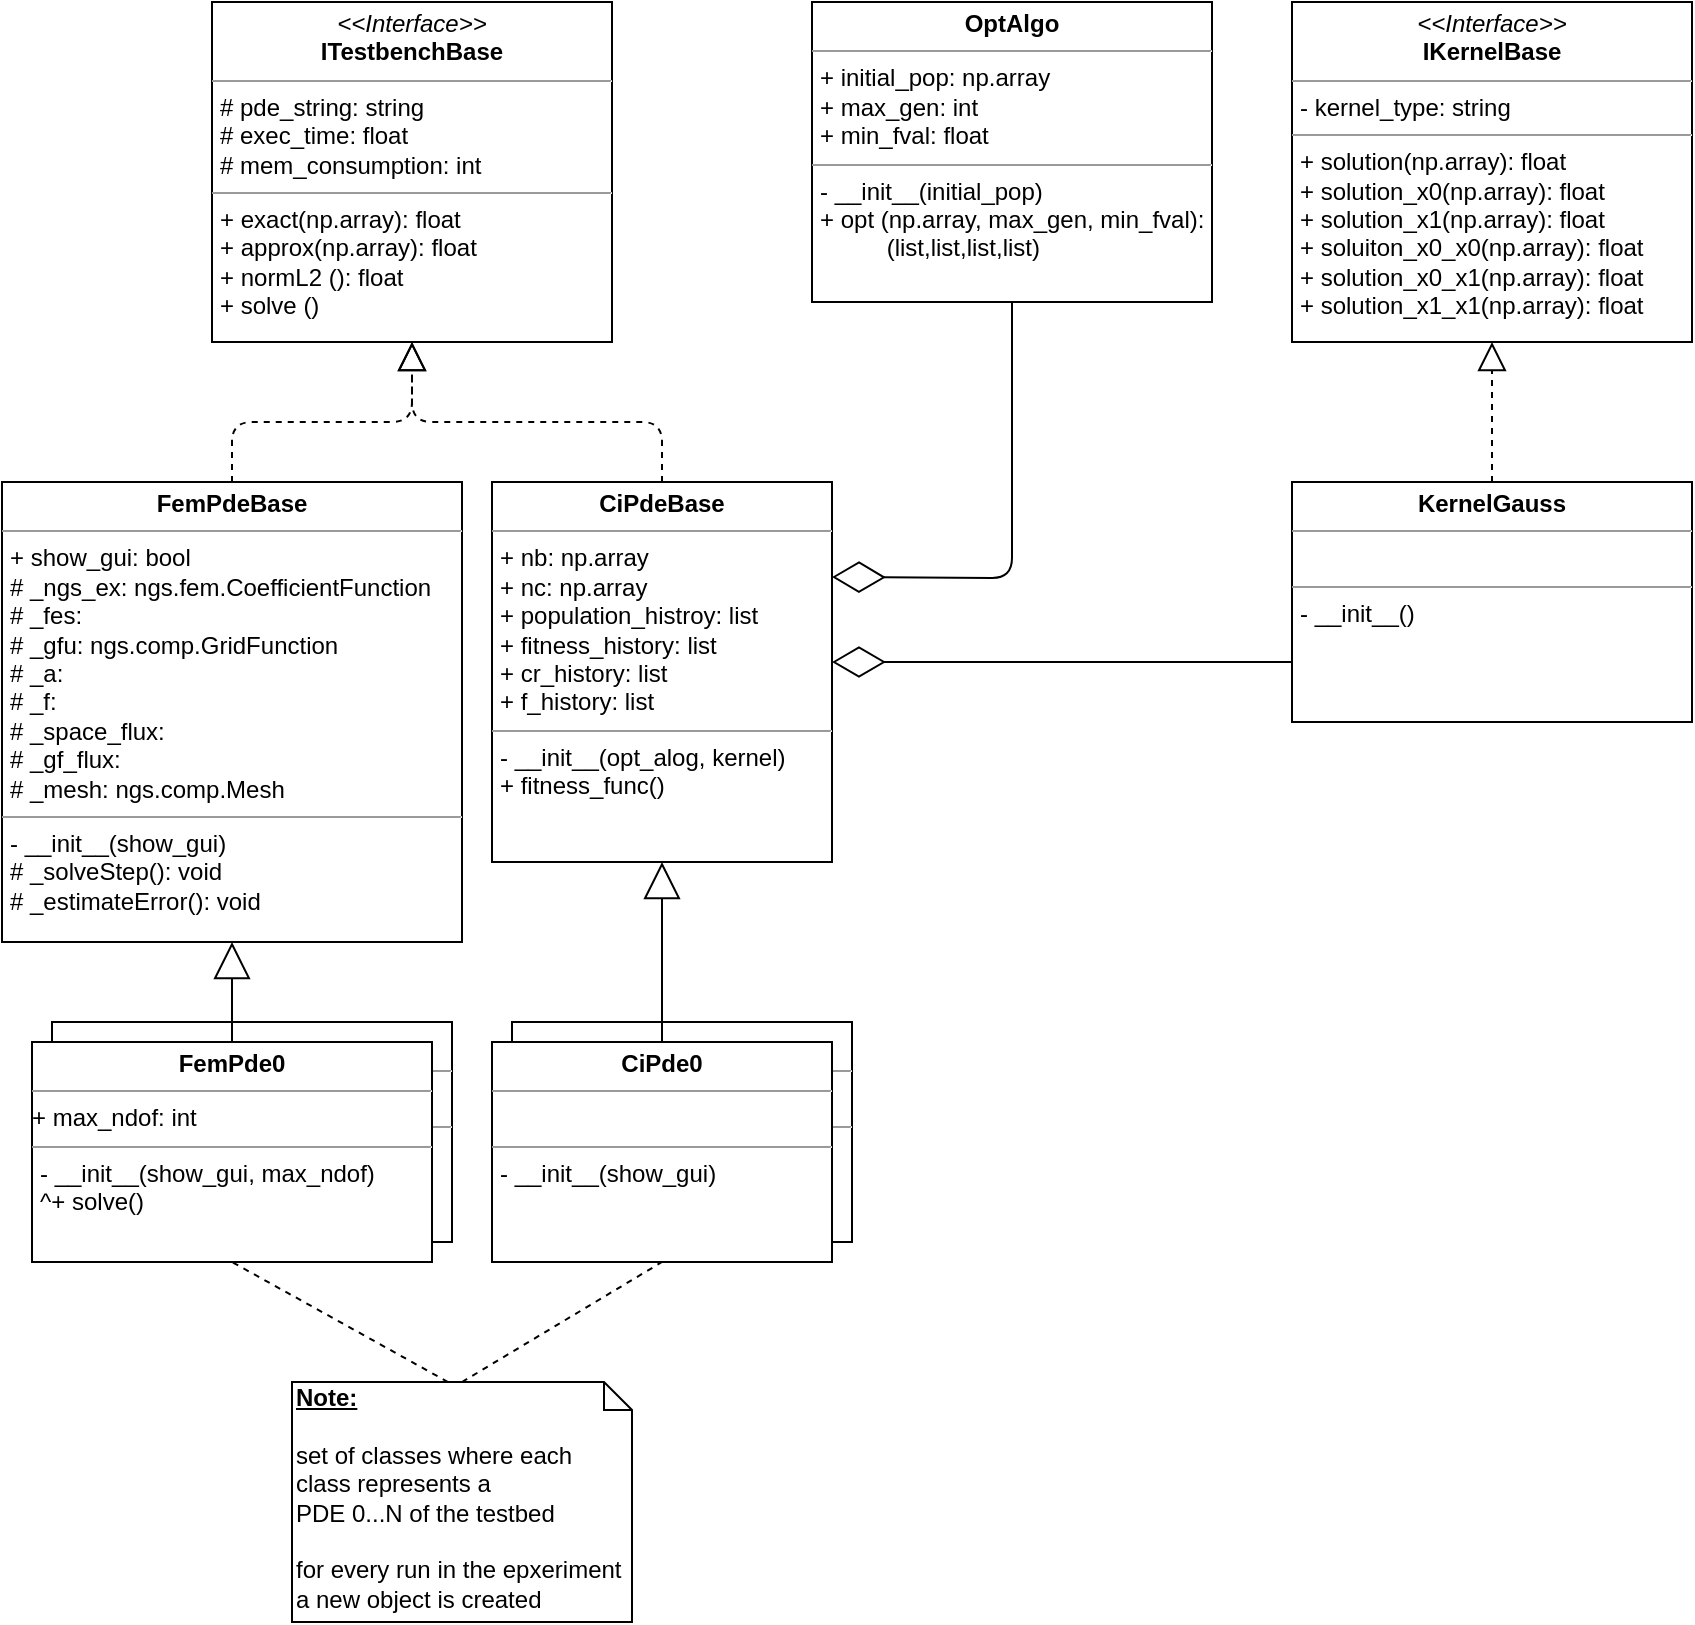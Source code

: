 <mxfile version="12.9.12" type="device"><diagram name="Page-1" id="c4acf3e9-155e-7222-9cf6-157b1a14988f"><mxGraphModel dx="2272" dy="801" grid="1" gridSize="10" guides="1" tooltips="1" connect="1" arrows="1" fold="1" page="1" pageScale="1" pageWidth="850" pageHeight="1100" background="#ffffff" math="0" shadow="0"><root><mxCell id="0"/><mxCell id="1" parent="0"/><mxCell id="mOhR2xE8CFZFWW8473Mu-9" value="&lt;p style=&quot;margin: 0px ; margin-top: 4px ; text-align: center&quot;&gt;&lt;br&gt;&lt;/p&gt;&lt;hr size=&quot;1&quot;&gt;&lt;div&gt;&lt;br&gt;&lt;/div&gt;&lt;hr size=&quot;1&quot;&gt;&lt;p style=&quot;margin: 0px ; margin-left: 4px&quot;&gt;&lt;br&gt;&lt;/p&gt;" style="verticalAlign=top;align=left;overflow=fill;fontSize=12;fontFamily=Helvetica;html=1;" parent="1" vertex="1"><mxGeometry x="250" y="550" width="170" height="110" as="geometry"/></mxCell><mxCell id="mOhR2xE8CFZFWW8473Mu-8" value="&lt;p style=&quot;margin: 0px ; margin-top: 4px ; text-align: center&quot;&gt;&lt;br&gt;&lt;/p&gt;&lt;hr size=&quot;1&quot;&gt;&lt;div&gt;&lt;br&gt;&lt;/div&gt;&lt;hr size=&quot;1&quot;&gt;&lt;p style=&quot;margin: 0px ; margin-left: 4px&quot;&gt;&lt;br&gt;&lt;/p&gt;" style="verticalAlign=top;align=left;overflow=fill;fontSize=12;fontFamily=Helvetica;html=1;" parent="1" vertex="1"><mxGeometry x="20" y="550" width="200" height="110" as="geometry"/></mxCell><mxCell id="5d2195bd80daf111-18" value="&lt;p style=&quot;margin: 0px ; margin-top: 4px ; text-align: center&quot;&gt;&lt;i&gt;&amp;lt;&amp;lt;Interface&amp;gt;&amp;gt;&lt;/i&gt;&lt;br&gt;&lt;b&gt;ITestbenchBase&lt;/b&gt;&lt;/p&gt;&lt;hr size=&quot;1&quot;&gt;&lt;p style=&quot;margin: 0px ; margin-left: 4px&quot;&gt;# pde_string: string&lt;br&gt;# exec_time: float&lt;/p&gt;&lt;p style=&quot;margin: 0px ; margin-left: 4px&quot;&gt;# mem_consumption: int&lt;br&gt;&lt;/p&gt;&lt;hr size=&quot;1&quot;&gt;&lt;p style=&quot;margin: 0px ; margin-left: 4px&quot;&gt;+ exact(np.array): float&lt;br&gt;+ approx(np.array): float&lt;/p&gt;&lt;p style=&quot;margin: 0px ; margin-left: 4px&quot;&gt;+ normL2 (): float&lt;/p&gt;&lt;p style=&quot;margin: 0px ; margin-left: 4px&quot;&gt;+ solve ()&lt;/p&gt;" style="verticalAlign=top;align=left;overflow=fill;fontSize=12;fontFamily=Helvetica;html=1;rounded=0;shadow=0;comic=0;labelBackgroundColor=none;strokeWidth=1" parent="1" vertex="1"><mxGeometry x="100" y="40" width="200" height="170" as="geometry"/></mxCell><mxCell id="OqN1oSKdxXawtuKfXdIL-16" value="&lt;p style=&quot;margin: 0px ; margin-top: 4px ; text-align: center&quot;&gt;&lt;i&gt;&amp;lt;&amp;lt;Interface&amp;gt;&amp;gt;&lt;/i&gt;&lt;br&gt;&lt;b&gt;IKernelBase&lt;/b&gt;&lt;/p&gt;&lt;hr size=&quot;1&quot;&gt;&lt;p style=&quot;margin: 0px ; margin-left: 4px&quot;&gt;- kernel_type: string&lt;br&gt;&lt;/p&gt;&lt;hr size=&quot;1&quot;&gt;&lt;p style=&quot;margin: 0px ; margin-left: 4px&quot;&gt;+ solution(np.array): float&lt;br&gt;+ solution_x0(np.array): float&lt;/p&gt;&lt;p style=&quot;margin: 0px ; margin-left: 4px&quot;&gt;+ solution_x1(np.array): float&lt;/p&gt;&lt;p style=&quot;margin: 0px ; margin-left: 4px&quot;&gt;+ soluiton_x0_x0(np.array): float&lt;/p&gt;&lt;p style=&quot;margin: 0px ; margin-left: 4px&quot;&gt;+ solution_x0_x1(np.array): float&lt;/p&gt;&lt;p style=&quot;margin: 0px ; margin-left: 4px&quot;&gt;+ solution_x1_x1(np.array): float&lt;/p&gt;" style="verticalAlign=top;align=left;overflow=fill;fontSize=12;fontFamily=Helvetica;html=1;rounded=0;shadow=0;comic=0;labelBackgroundColor=none;strokeWidth=1" parent="1" vertex="1"><mxGeometry x="640" y="40" width="200" height="170" as="geometry"/></mxCell><mxCell id="xsPXz_OzfztTlI7cCrGP-11" value="&lt;p style=&quot;margin: 0px ; margin-top: 4px ; text-align: center&quot;&gt;&lt;b&gt;FemPdeBase&lt;/b&gt;&lt;br&gt;&lt;/p&gt;&lt;hr size=&quot;1&quot;&gt;&lt;p style=&quot;margin: 0px ; margin-left: 4px&quot;&gt;+ show_gui: bool &lt;br&gt;&lt;/p&gt;&lt;p style=&quot;margin: 0px ; margin-left: 4px&quot;&gt;# _ngs_ex: ngs.fem.CoefficientFunction&lt;/p&gt;&lt;p style=&quot;margin: 0px ; margin-left: 4px&quot;&gt;# _fes: &lt;br&gt;&lt;/p&gt;&lt;p style=&quot;margin: 0px ; margin-left: 4px&quot;&gt;# _gfu: ngs.comp.GridFunction&lt;/p&gt;&lt;p style=&quot;margin: 0px ; margin-left: 4px&quot;&gt;# _a: &lt;br&gt;&lt;/p&gt;&lt;p style=&quot;margin: 0px ; margin-left: 4px&quot;&gt;# _f: &lt;br&gt;&lt;/p&gt;&lt;p style=&quot;margin: 0px ; margin-left: 4px&quot;&gt;# _space_flux: &lt;br&gt;&lt;/p&gt;&lt;p style=&quot;margin: 0px ; margin-left: 4px&quot;&gt;# _gf_flux: &lt;br&gt;&lt;/p&gt;&lt;p style=&quot;margin: 0px ; margin-left: 4px&quot;&gt;# _mesh: ngs.comp.Mesh&lt;/p&gt;&lt;hr size=&quot;1&quot;&gt;&lt;p style=&quot;margin: 0px ; margin-left: 4px&quot;&gt;- __init__(show_gui)&lt;/p&gt;&lt;p style=&quot;margin: 0px ; margin-left: 4px&quot;&gt;# _solveStep(): void&lt;/p&gt;&lt;p style=&quot;margin: 0px ; margin-left: 4px&quot;&gt;# _estimateError(): void &lt;br&gt;&lt;/p&gt;" style="verticalAlign=top;align=left;overflow=fill;fontSize=12;fontFamily=Helvetica;html=1;" parent="1" vertex="1"><mxGeometry x="-5" y="280" width="230" height="230" as="geometry"/></mxCell><mxCell id="xsPXz_OzfztTlI7cCrGP-12" value="&lt;p style=&quot;margin: 0px ; margin-top: 4px ; text-align: center&quot;&gt;&lt;b&gt;CiPdeBase&lt;/b&gt;&lt;br&gt;&lt;/p&gt;&lt;hr size=&quot;1&quot;&gt;&lt;p style=&quot;margin: 0px ; margin-left: 4px&quot;&gt;+ nb: np.array&lt;/p&gt;&lt;p style=&quot;margin: 0px ; margin-left: 4px&quot;&gt;+ nc: np.array&lt;/p&gt;&lt;p style=&quot;margin: 0px ; margin-left: 4px&quot;&gt;+ population_histroy: list&lt;/p&gt;&lt;p style=&quot;margin: 0px ; margin-left: 4px&quot;&gt;+ fitness_history: list&lt;/p&gt;&lt;p style=&quot;margin: 0px ; margin-left: 4px&quot;&gt;+ cr_history: list&lt;/p&gt;&lt;p style=&quot;margin: 0px ; margin-left: 4px&quot;&gt;+ f_history: list&lt;br&gt;&lt;/p&gt;&lt;hr size=&quot;1&quot;&gt;&lt;p style=&quot;margin: 0px ; margin-left: 4px&quot;&gt;- __init__(opt_alog, kernel)&lt;/p&gt;&lt;p style=&quot;margin: 0px ; margin-left: 4px&quot;&gt;+ fitness_func()&lt;br&gt;&lt;/p&gt;" style="verticalAlign=top;align=left;overflow=fill;fontSize=12;fontFamily=Helvetica;html=1;" parent="1" vertex="1"><mxGeometry x="240" y="280" width="170" height="190" as="geometry"/></mxCell><mxCell id="xsPXz_OzfztTlI7cCrGP-13" value="" style="endArrow=block;dashed=1;endFill=0;endSize=12;html=1;exitX=0.5;exitY=0;exitDx=0;exitDy=0;entryX=0.5;entryY=1;entryDx=0;entryDy=0;" parent="1" source="xsPXz_OzfztTlI7cCrGP-11" target="5d2195bd80daf111-18" edge="1"><mxGeometry width="160" relative="1" as="geometry"><mxPoint x="60" y="640" as="sourcePoint"/><mxPoint x="140" y="200" as="targetPoint"/><Array as="points"><mxPoint x="110" y="250"/><mxPoint x="200" y="250"/></Array></mxGeometry></mxCell><mxCell id="xsPXz_OzfztTlI7cCrGP-14" value="" style="endArrow=block;dashed=1;endFill=0;endSize=12;html=1;exitX=0.5;exitY=0;exitDx=0;exitDy=0;entryX=0.5;entryY=1;entryDx=0;entryDy=0;" parent="1" source="xsPXz_OzfztTlI7cCrGP-12" target="5d2195bd80daf111-18" edge="1"><mxGeometry width="160" relative="1" as="geometry"><mxPoint x="110" y="690" as="sourcePoint"/><mxPoint x="270" y="690" as="targetPoint"/><Array as="points"><mxPoint x="325" y="250"/><mxPoint x="200" y="250"/></Array></mxGeometry></mxCell><mxCell id="xsPXz_OzfztTlI7cCrGP-15" value="&lt;p style=&quot;margin: 0px ; margin-top: 4px ; text-align: center&quot;&gt;&lt;b&gt;KernelGauss&lt;/b&gt;&lt;br&gt;&lt;/p&gt;&lt;hr size=&quot;1&quot;&gt;&lt;div&gt;&lt;br&gt;&lt;/div&gt;&lt;hr size=&quot;1&quot;&gt;&lt;p style=&quot;margin: 0px ; margin-left: 4px&quot;&gt;- __init__()&lt;/p&gt;" style="verticalAlign=top;align=left;overflow=fill;fontSize=12;fontFamily=Helvetica;html=1;" parent="1" vertex="1"><mxGeometry x="640" y="280" width="200" height="120" as="geometry"/></mxCell><mxCell id="xsPXz_OzfztTlI7cCrGP-16" value="" style="endArrow=block;dashed=1;endFill=0;endSize=12;html=1;entryX=0.5;entryY=1;entryDx=0;entryDy=0;exitX=0.5;exitY=0;exitDx=0;exitDy=0;" parent="1" source="xsPXz_OzfztTlI7cCrGP-15" target="OqN1oSKdxXawtuKfXdIL-16" edge="1"><mxGeometry width="160" relative="1" as="geometry"><mxPoint x="440" y="260" as="sourcePoint"/><mxPoint x="600" y="260" as="targetPoint"/></mxGeometry></mxCell><mxCell id="xsPXz_OzfztTlI7cCrGP-17" value="&lt;p style=&quot;margin: 0px ; margin-top: 4px ; text-align: center&quot;&gt;&lt;b&gt;OptAlgo&lt;/b&gt;&lt;br&gt;&lt;/p&gt;&lt;hr size=&quot;1&quot;&gt;&lt;p style=&quot;margin: 0px ; margin-left: 4px&quot;&gt;+ initial_pop: np.array&lt;/p&gt;&lt;p style=&quot;margin: 0px ; margin-left: 4px&quot;&gt;+ max_gen: int&lt;/p&gt;&lt;p style=&quot;margin: 0px ; margin-left: 4px&quot;&gt;+ min_fval: float&lt;br&gt;&lt;/p&gt;&lt;hr size=&quot;1&quot;&gt;&lt;p style=&quot;margin: 0px ; margin-left: 4px&quot;&gt;- __init__(initial_pop)&lt;br&gt;&lt;/p&gt;&lt;p style=&quot;margin: 0px ; margin-left: 4px&quot;&gt;+ opt (np.array, max_gen, min_fval):&lt;/p&gt;&lt;p style=&quot;margin: 0px ; margin-left: 4px&quot;&gt;&amp;nbsp;&amp;nbsp;&amp;nbsp;&amp;nbsp;&amp;nbsp;&amp;nbsp;&amp;nbsp;&amp;nbsp;&amp;nbsp; (list,list,list,list)&lt;/p&gt;&lt;p style=&quot;margin: 0px ; margin-left: 4px&quot;&gt;&lt;br&gt;&lt;/p&gt;" style="verticalAlign=top;align=left;overflow=fill;fontSize=12;fontFamily=Helvetica;html=1;" parent="1" vertex="1"><mxGeometry x="400" y="40" width="200" height="150" as="geometry"/></mxCell><mxCell id="xsPXz_OzfztTlI7cCrGP-19" value="&lt;div&gt;&lt;u&gt;&lt;b&gt;Note: &lt;/b&gt;&lt;br&gt;&lt;/u&gt;&lt;/div&gt;&lt;div&gt;&lt;u&gt;&lt;/u&gt;&lt;br&gt;&lt;/div&gt;&lt;div&gt;set of classes where each class represents a &lt;br&gt;&lt;/div&gt;&lt;div&gt;PDE 0...N of the testbed&lt;/div&gt;&lt;div&gt;&lt;br&gt;&lt;/div&gt;&lt;div&gt;for every run in the epxeriment a new object is created&lt;br&gt;&lt;/div&gt;" style="shape=note;whiteSpace=wrap;html=1;size=14;verticalAlign=top;align=left;spacingTop=-6;" parent="1" vertex="1"><mxGeometry x="140" y="730" width="170" height="120" as="geometry"/></mxCell><mxCell id="_FakmQh8LEeZEkgtfWAc-1" value="" style="endArrow=diamondThin;endFill=0;endSize=24;html=1;exitX=0.5;exitY=1;exitDx=0;exitDy=0;entryX=1;entryY=0.25;entryDx=0;entryDy=0;" parent="1" source="xsPXz_OzfztTlI7cCrGP-17" target="xsPXz_OzfztTlI7cCrGP-12" edge="1"><mxGeometry width="160" relative="1" as="geometry"><mxPoint x="450" y="290" as="sourcePoint"/><mxPoint x="430" y="310" as="targetPoint"/><Array as="points"><mxPoint x="500" y="328"/></Array></mxGeometry></mxCell><mxCell id="_FakmQh8LEeZEkgtfWAc-2" value="" style="endArrow=diamondThin;endFill=0;endSize=24;html=1;exitX=0;exitY=0.75;exitDx=0;exitDy=0;" parent="1" source="xsPXz_OzfztTlI7cCrGP-15" edge="1"><mxGeometry width="160" relative="1" as="geometry"><mxPoint x="560" y="295" as="sourcePoint"/><mxPoint x="410" y="370" as="targetPoint"/><Array as="points"><mxPoint x="560" y="370"/></Array></mxGeometry></mxCell><mxCell id="mOhR2xE8CFZFWW8473Mu-2" value="&lt;p style=&quot;margin: 0px ; margin-top: 4px ; text-align: center&quot;&gt;&lt;b&gt;FemPde0&lt;/b&gt;&lt;br&gt;&lt;/p&gt;&lt;hr size=&quot;1&quot;&gt;&lt;div&gt;+ max_ndof: int&lt;br&gt;&lt;/div&gt;&lt;hr size=&quot;1&quot;&gt;&lt;p style=&quot;margin: 0px ; margin-left: 4px&quot;&gt;- __init__(show_gui, max_ndof)&lt;/p&gt;&lt;p style=&quot;margin: 0px ; margin-left: 4px&quot;&gt;^+ solve()&lt;br&gt;&lt;/p&gt;" style="verticalAlign=top;align=left;overflow=fill;fontSize=12;fontFamily=Helvetica;html=1;" parent="1" vertex="1"><mxGeometry x="10" y="560" width="200" height="110" as="geometry"/></mxCell><mxCell id="mOhR2xE8CFZFWW8473Mu-3" value="" style="endArrow=block;endSize=16;endFill=0;html=1;exitX=0.5;exitY=0;exitDx=0;exitDy=0;entryX=0.5;entryY=1;entryDx=0;entryDy=0;" parent="1" source="mOhR2xE8CFZFWW8473Mu-2" target="xsPXz_OzfztTlI7cCrGP-11" edge="1"><mxGeometry x="-0.143" y="30" width="160" relative="1" as="geometry"><mxPoint x="300" y="580" as="sourcePoint"/><mxPoint x="90" y="520" as="targetPoint"/><mxPoint as="offset"/></mxGeometry></mxCell><mxCell id="mOhR2xE8CFZFWW8473Mu-4" value="&lt;p style=&quot;margin: 0px ; margin-top: 4px ; text-align: center&quot;&gt;&lt;b&gt;CiPde0&lt;/b&gt;&lt;br&gt;&lt;/p&gt;&lt;hr size=&quot;1&quot;&gt;&lt;div&gt;&lt;br&gt;&lt;/div&gt;&lt;hr size=&quot;1&quot;&gt;&lt;p style=&quot;margin: 0px ; margin-left: 4px&quot;&gt;- __init__(show_gui)&lt;/p&gt;" style="verticalAlign=top;align=left;overflow=fill;fontSize=12;fontFamily=Helvetica;html=1;" parent="1" vertex="1"><mxGeometry x="240" y="560" width="170" height="110" as="geometry"/></mxCell><mxCell id="mOhR2xE8CFZFWW8473Mu-5" value="" style="endArrow=block;endSize=16;endFill=0;html=1;entryX=0.5;entryY=1;entryDx=0;entryDy=0;" parent="1" target="xsPXz_OzfztTlI7cCrGP-12" edge="1"><mxGeometry x="-0.143" y="30" width="160" relative="1" as="geometry"><mxPoint x="325" y="560" as="sourcePoint"/><mxPoint x="420" y="530" as="targetPoint"/><mxPoint as="offset"/></mxGeometry></mxCell><mxCell id="mOhR2xE8CFZFWW8473Mu-6" value="" style="endArrow=none;dashed=1;html=1;exitX=0.5;exitY=0;exitDx=0;exitDy=0;exitPerimeter=0;entryX=0.5;entryY=1;entryDx=0;entryDy=0;" parent="1" source="xsPXz_OzfztTlI7cCrGP-19" target="mOhR2xE8CFZFWW8473Mu-4" edge="1"><mxGeometry width="50" height="50" relative="1" as="geometry"><mxPoint x="400" y="760" as="sourcePoint"/><mxPoint x="450" y="710" as="targetPoint"/></mxGeometry></mxCell><mxCell id="mOhR2xE8CFZFWW8473Mu-7" value="" style="endArrow=none;dashed=1;html=1;exitX=0;exitY=0;exitDx=78;exitDy=0;exitPerimeter=0;entryX=0.5;entryY=1;entryDx=0;entryDy=0;" parent="1" source="xsPXz_OzfztTlI7cCrGP-19" target="mOhR2xE8CFZFWW8473Mu-2" edge="1"><mxGeometry width="50" height="50" relative="1" as="geometry"><mxPoint x="30" y="760" as="sourcePoint"/><mxPoint x="130" y="700" as="targetPoint"/></mxGeometry></mxCell></root></mxGraphModel></diagram></mxfile>
